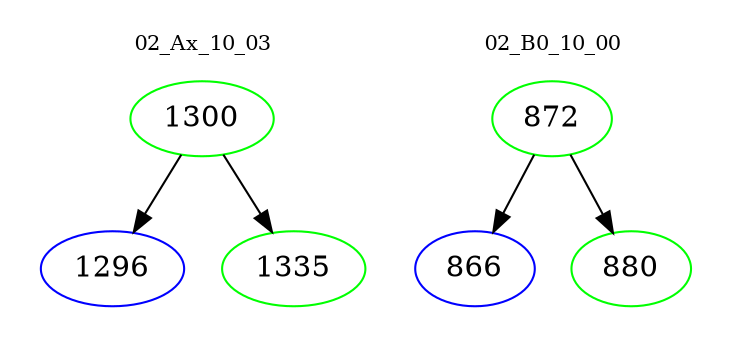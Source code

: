 digraph{
subgraph cluster_0 {
color = white
label = "02_Ax_10_03";
fontsize=10;
T0_1300 [label="1300", color="green"]
T0_1300 -> T0_1296 [color="black"]
T0_1296 [label="1296", color="blue"]
T0_1300 -> T0_1335 [color="black"]
T0_1335 [label="1335", color="green"]
}
subgraph cluster_1 {
color = white
label = "02_B0_10_00";
fontsize=10;
T1_872 [label="872", color="green"]
T1_872 -> T1_866 [color="black"]
T1_866 [label="866", color="blue"]
T1_872 -> T1_880 [color="black"]
T1_880 [label="880", color="green"]
}
}
